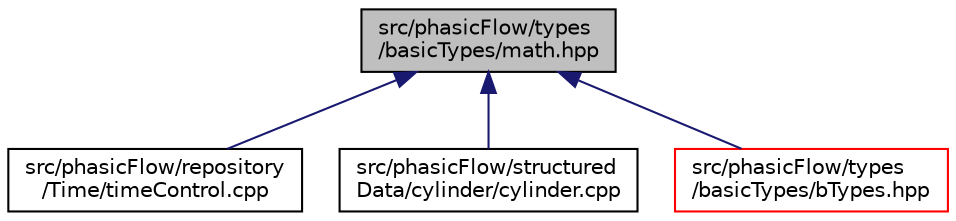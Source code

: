 digraph "src/phasicFlow/types/basicTypes/math.hpp"
{
 // LATEX_PDF_SIZE
  edge [fontname="Helvetica",fontsize="10",labelfontname="Helvetica",labelfontsize="10"];
  node [fontname="Helvetica",fontsize="10",shape=record];
  Node1 [label="src/phasicFlow/types\l/basicTypes/math.hpp",height=0.2,width=0.4,color="black", fillcolor="grey75", style="filled", fontcolor="black",tooltip=" "];
  Node1 -> Node2 [dir="back",color="midnightblue",fontsize="10",style="solid",fontname="Helvetica"];
  Node2 [label="src/phasicFlow/repository\l/Time/timeControl.cpp",height=0.2,width=0.4,color="black", fillcolor="white", style="filled",URL="$timeControl_8cpp.html",tooltip=" "];
  Node1 -> Node3 [dir="back",color="midnightblue",fontsize="10",style="solid",fontname="Helvetica"];
  Node3 [label="src/phasicFlow/structured\lData/cylinder/cylinder.cpp",height=0.2,width=0.4,color="black", fillcolor="white", style="filled",URL="$cylinder_8cpp.html",tooltip=" "];
  Node1 -> Node4 [dir="back",color="midnightblue",fontsize="10",style="solid",fontname="Helvetica"];
  Node4 [label="src/phasicFlow/types\l/basicTypes/bTypes.hpp",height=0.2,width=0.4,color="red", fillcolor="white", style="filled",URL="$bTypes_8hpp.html",tooltip=" "];
}
